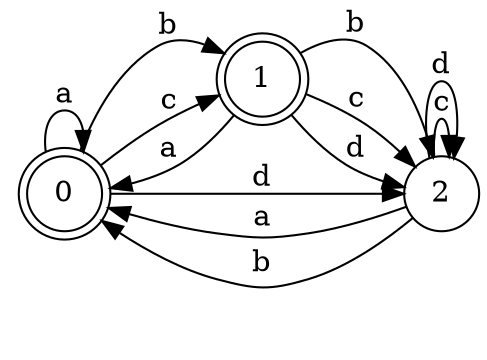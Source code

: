 digraph n3_6 {
__start0 [label="" shape="none"];

rankdir=LR;
size="8,5";

s0 [style="rounded,filled", color="black", fillcolor="white" shape="doublecircle", label="0"];
s1 [style="rounded,filled", color="black", fillcolor="white" shape="doublecircle", label="1"];
s2 [style="filled", color="black", fillcolor="white" shape="circle", label="2"];
s0 -> s0 [label="a"];
s0 -> s1 [label="b"];
s0 -> s1 [label="c"];
s0 -> s2 [label="d"];
s1 -> s0 [label="a"];
s1 -> s2 [label="b"];
s1 -> s2 [label="c"];
s1 -> s2 [label="d"];
s2 -> s0 [label="a"];
s2 -> s0 [label="b"];
s2 -> s2 [label="c"];
s2 -> s2 [label="d"];

}